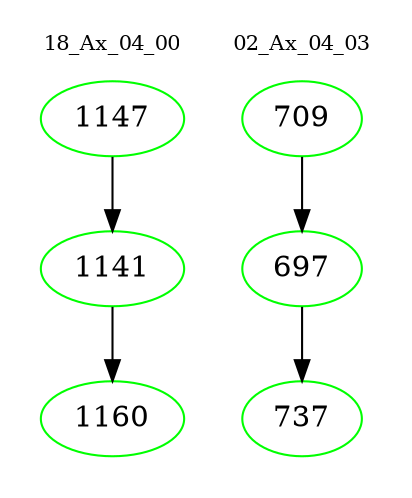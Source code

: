digraph{
subgraph cluster_0 {
color = white
label = "18_Ax_04_00";
fontsize=10;
T0_1147 [label="1147", color="green"]
T0_1147 -> T0_1141 [color="black"]
T0_1141 [label="1141", color="green"]
T0_1141 -> T0_1160 [color="black"]
T0_1160 [label="1160", color="green"]
}
subgraph cluster_1 {
color = white
label = "02_Ax_04_03";
fontsize=10;
T1_709 [label="709", color="green"]
T1_709 -> T1_697 [color="black"]
T1_697 [label="697", color="green"]
T1_697 -> T1_737 [color="black"]
T1_737 [label="737", color="green"]
}
}
